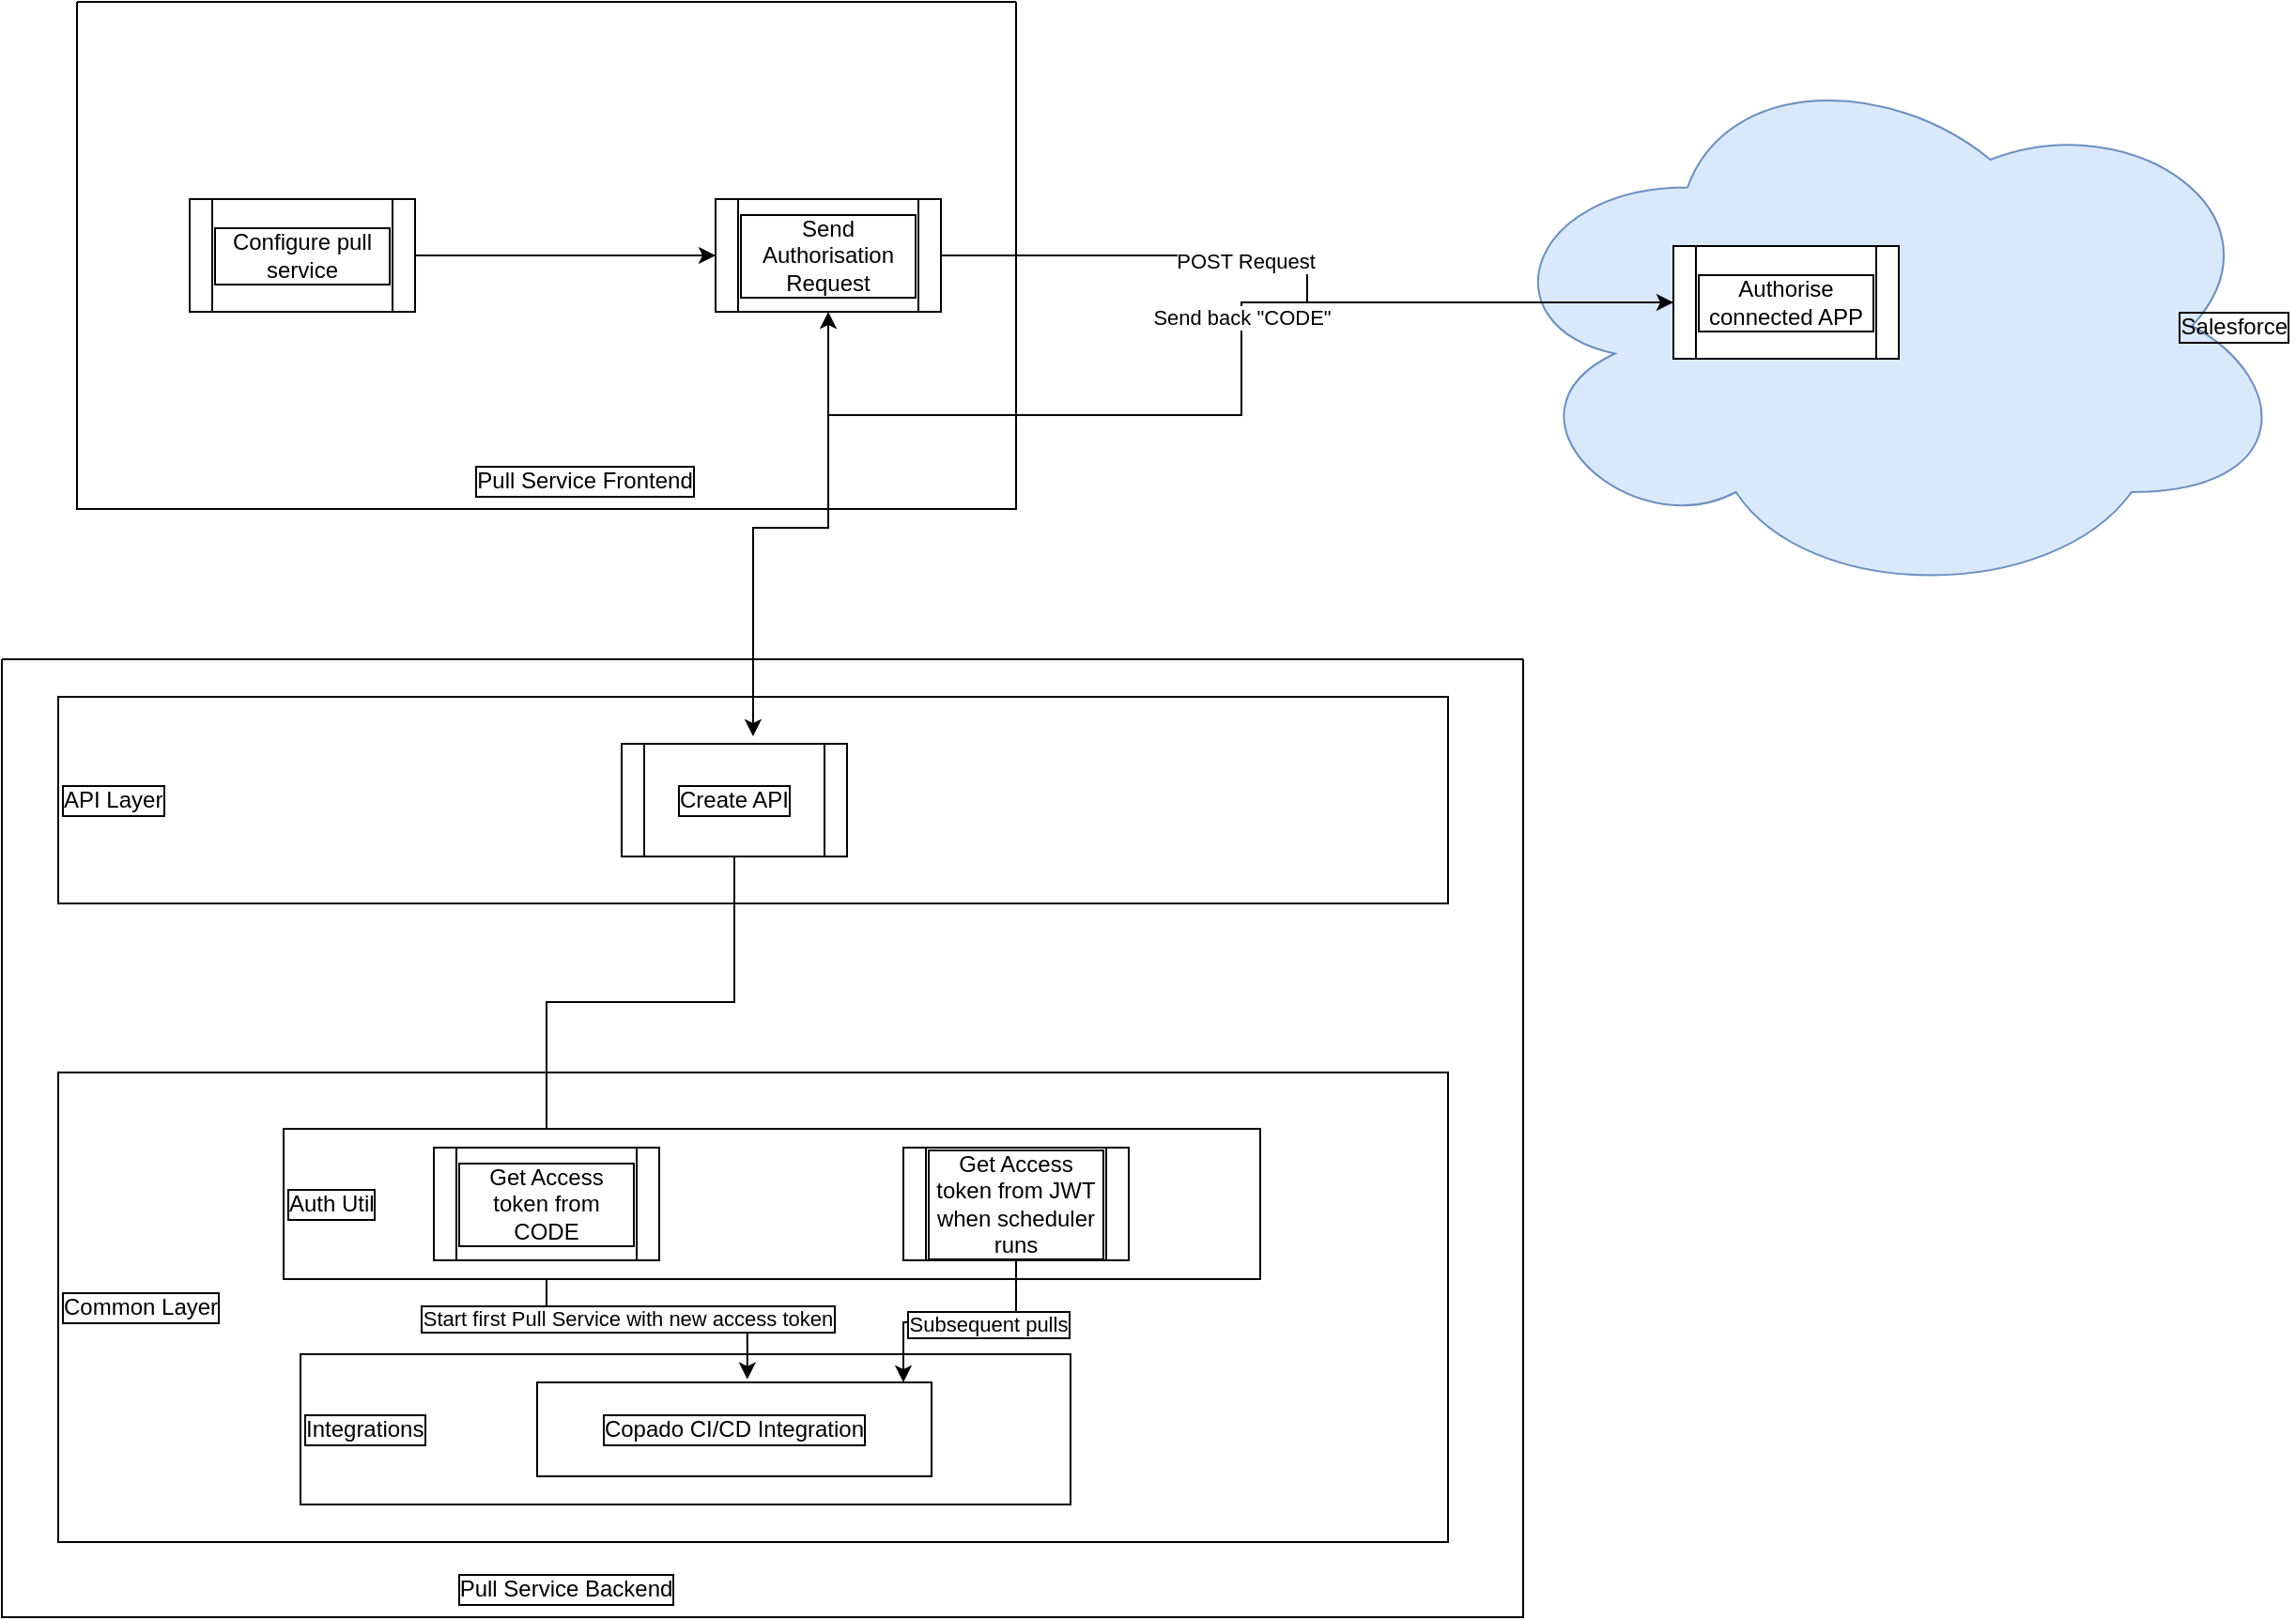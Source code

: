 <mxfile version="20.0.4" type="github">
  <diagram id="A3Ol-_YGaJEBPg2FYjOO" name="Page-1">
    <mxGraphModel dx="1122" dy="717" grid="1" gridSize="10" guides="1" tooltips="1" connect="1" arrows="1" fold="1" page="1" pageScale="1" pageWidth="827" pageHeight="1169" math="0" shadow="0">
      <root>
        <mxCell id="0" />
        <mxCell id="1" parent="0" />
        <mxCell id="zxtSSvJex8UuKVkTdxrf-26" value="Salesforce" style="ellipse;shape=cloud;whiteSpace=wrap;html=1;labelBorderColor=default;align=right;fillColor=#dae8fc;strokeColor=#6c8ebf;" parent="1" vertex="1">
          <mxGeometry x="870" y="65" width="430" height="295" as="geometry" />
        </mxCell>
        <mxCell id="zxtSSvJex8UuKVkTdxrf-1" value="" style="swimlane;startSize=0;align=left;" parent="1" vertex="1">
          <mxGeometry x="80" y="390" width="810" height="510" as="geometry" />
        </mxCell>
        <mxCell id="zxtSSvJex8UuKVkTdxrf-24" value="Common Layer" style="rounded=0;whiteSpace=wrap;html=1;labelBorderColor=default;align=left;" parent="zxtSSvJex8UuKVkTdxrf-1" vertex="1">
          <mxGeometry x="30" y="220" width="740" height="250" as="geometry" />
        </mxCell>
        <mxCell id="zxtSSvJex8UuKVkTdxrf-23" value="API Layer" style="rounded=0;whiteSpace=wrap;html=1;labelBorderColor=default;align=left;" parent="zxtSSvJex8UuKVkTdxrf-1" vertex="1">
          <mxGeometry x="30" y="20" width="740" height="110" as="geometry" />
        </mxCell>
        <mxCell id="zxtSSvJex8UuKVkTdxrf-2" value="Pull Service Backend" style="text;html=1;align=center;verticalAlign=middle;resizable=0;points=[];autosize=1;strokeColor=none;fillColor=none;labelBorderColor=default;" parent="zxtSSvJex8UuKVkTdxrf-1" vertex="1">
          <mxGeometry x="230" y="480" width="140" height="30" as="geometry" />
        </mxCell>
        <mxCell id="zxtSSvJex8UuKVkTdxrf-19" value="" style="edgeStyle=orthogonalEdgeStyle;rounded=0;orthogonalLoop=1;jettySize=auto;html=1;" parent="zxtSSvJex8UuKVkTdxrf-1" source="zxtSSvJex8UuKVkTdxrf-16" target="zxtSSvJex8UuKVkTdxrf-18" edge="1">
          <mxGeometry relative="1" as="geometry" />
        </mxCell>
        <mxCell id="zxtSSvJex8UuKVkTdxrf-16" value="Create API" style="shape=process;whiteSpace=wrap;html=1;backgroundOutline=1;labelBorderColor=default;" parent="zxtSSvJex8UuKVkTdxrf-1" vertex="1">
          <mxGeometry x="330" y="45" width="120" height="60" as="geometry" />
        </mxCell>
        <mxCell id="zxtSSvJex8UuKVkTdxrf-25" value="Integrations" style="rounded=0;whiteSpace=wrap;html=1;labelBorderColor=default;align=left;" parent="zxtSSvJex8UuKVkTdxrf-1" vertex="1">
          <mxGeometry x="159" y="370" width="410" height="80" as="geometry" />
        </mxCell>
        <mxCell id="zxtSSvJex8UuKVkTdxrf-20" value="Copado CI/CD Integration" style="rounded=0;whiteSpace=wrap;html=1;labelBorderColor=default;" parent="zxtSSvJex8UuKVkTdxrf-1" vertex="1">
          <mxGeometry x="285" y="385" width="210" height="50" as="geometry" />
        </mxCell>
        <mxCell id="zxtSSvJex8UuKVkTdxrf-21" style="edgeStyle=orthogonalEdgeStyle;rounded=0;orthogonalLoop=1;jettySize=auto;html=1;entryX=0.533;entryY=-0.033;entryDx=0;entryDy=0;entryPerimeter=0;" parent="zxtSSvJex8UuKVkTdxrf-1" source="zxtSSvJex8UuKVkTdxrf-18" target="zxtSSvJex8UuKVkTdxrf-20" edge="1">
          <mxGeometry relative="1" as="geometry" />
        </mxCell>
        <mxCell id="zxtSSvJex8UuKVkTdxrf-22" value="Start first Pull Service with new access token" style="edgeLabel;html=1;align=center;verticalAlign=middle;resizable=0;points=[];labelBorderColor=default;" parent="zxtSSvJex8UuKVkTdxrf-21" vertex="1" connectable="0">
          <mxGeometry x="-0.119" y="2" relative="1" as="geometry">
            <mxPoint as="offset" />
          </mxGeometry>
        </mxCell>
        <mxCell id="zxtSSvJex8UuKVkTdxrf-31" value="Auth Util" style="rounded=0;whiteSpace=wrap;html=1;labelBorderColor=default;align=left;" parent="zxtSSvJex8UuKVkTdxrf-1" vertex="1">
          <mxGeometry x="150" y="250" width="520" height="80" as="geometry" />
        </mxCell>
        <mxCell id="zxtSSvJex8UuKVkTdxrf-18" value="Get Access token from CODE" style="shape=process;whiteSpace=wrap;html=1;backgroundOutline=1;labelBorderColor=default;" parent="zxtSSvJex8UuKVkTdxrf-1" vertex="1">
          <mxGeometry x="230" y="260" width="120" height="60" as="geometry" />
        </mxCell>
        <mxCell id="zxtSSvJex8UuKVkTdxrf-34" style="edgeStyle=orthogonalEdgeStyle;rounded=0;orthogonalLoop=1;jettySize=auto;html=1;" parent="zxtSSvJex8UuKVkTdxrf-1" source="zxtSSvJex8UuKVkTdxrf-32" target="zxtSSvJex8UuKVkTdxrf-20" edge="1">
          <mxGeometry relative="1" as="geometry">
            <Array as="points">
              <mxPoint x="540" y="353" />
              <mxPoint x="480" y="353" />
            </Array>
          </mxGeometry>
        </mxCell>
        <mxCell id="zxtSSvJex8UuKVkTdxrf-36" value="Subsequent pulls" style="edgeLabel;html=1;align=center;verticalAlign=middle;resizable=0;points=[];labelBorderColor=default;" parent="zxtSSvJex8UuKVkTdxrf-34" vertex="1" connectable="0">
          <mxGeometry x="-0.232" y="1" relative="1" as="geometry">
            <mxPoint as="offset" />
          </mxGeometry>
        </mxCell>
        <mxCell id="zxtSSvJex8UuKVkTdxrf-32" value="Get Access token from JWT when scheduler runs" style="shape=process;whiteSpace=wrap;html=1;backgroundOutline=1;labelBorderColor=default;" parent="zxtSSvJex8UuKVkTdxrf-1" vertex="1">
          <mxGeometry x="480" y="260" width="120" height="60" as="geometry" />
        </mxCell>
        <mxCell id="zxtSSvJex8UuKVkTdxrf-3" value="" style="swimlane;startSize=0;labelBorderColor=default;" parent="1" vertex="1">
          <mxGeometry x="120" y="40" width="500" height="270" as="geometry" />
        </mxCell>
        <mxCell id="zxtSSvJex8UuKVkTdxrf-4" value="Pull Service Frontend" style="text;html=1;align=center;verticalAlign=middle;resizable=0;points=[];autosize=1;strokeColor=none;fillColor=none;labelBorderColor=default;" parent="zxtSSvJex8UuKVkTdxrf-3" vertex="1">
          <mxGeometry x="200" y="240" width="140" height="30" as="geometry" />
        </mxCell>
        <mxCell id="zxtSSvJex8UuKVkTdxrf-8" style="edgeStyle=orthogonalEdgeStyle;rounded=0;orthogonalLoop=1;jettySize=auto;html=1;" parent="zxtSSvJex8UuKVkTdxrf-3" source="zxtSSvJex8UuKVkTdxrf-6" target="zxtSSvJex8UuKVkTdxrf-7" edge="1">
          <mxGeometry relative="1" as="geometry" />
        </mxCell>
        <mxCell id="zxtSSvJex8UuKVkTdxrf-6" value="Configure pull service" style="shape=process;whiteSpace=wrap;html=1;backgroundOutline=1;labelBorderColor=default;" parent="zxtSSvJex8UuKVkTdxrf-3" vertex="1">
          <mxGeometry x="60" y="105" width="120" height="60" as="geometry" />
        </mxCell>
        <mxCell id="zxtSSvJex8UuKVkTdxrf-7" value="Send Authorisation Request" style="shape=process;whiteSpace=wrap;html=1;backgroundOutline=1;labelBorderColor=default;" parent="zxtSSvJex8UuKVkTdxrf-3" vertex="1">
          <mxGeometry x="340" y="105" width="120" height="60" as="geometry" />
        </mxCell>
        <mxCell id="zxtSSvJex8UuKVkTdxrf-10" style="edgeStyle=orthogonalEdgeStyle;rounded=0;orthogonalLoop=1;jettySize=auto;html=1;" parent="1" source="zxtSSvJex8UuKVkTdxrf-9" target="zxtSSvJex8UuKVkTdxrf-7" edge="1">
          <mxGeometry relative="1" as="geometry">
            <Array as="points">
              <mxPoint x="740" y="260" />
              <mxPoint x="520" y="260" />
            </Array>
          </mxGeometry>
        </mxCell>
        <mxCell id="zxtSSvJex8UuKVkTdxrf-11" value="Send back &quot;CODE&quot;" style="edgeLabel;html=1;align=center;verticalAlign=middle;resizable=0;points=[];" parent="zxtSSvJex8UuKVkTdxrf-10" vertex="1" connectable="0">
          <mxGeometry x="-0.157" relative="1" as="geometry">
            <mxPoint as="offset" />
          </mxGeometry>
        </mxCell>
        <mxCell id="zxtSSvJex8UuKVkTdxrf-9" value="Authorise connected APP" style="shape=process;whiteSpace=wrap;html=1;backgroundOutline=1;labelBorderColor=default;" parent="1" vertex="1">
          <mxGeometry x="970" y="170" width="120" height="60" as="geometry" />
        </mxCell>
        <mxCell id="zxtSSvJex8UuKVkTdxrf-14" value="" style="edgeStyle=orthogonalEdgeStyle;rounded=0;orthogonalLoop=1;jettySize=auto;html=1;" parent="1" source="zxtSSvJex8UuKVkTdxrf-7" target="zxtSSvJex8UuKVkTdxrf-9" edge="1">
          <mxGeometry relative="1" as="geometry" />
        </mxCell>
        <mxCell id="zxtSSvJex8UuKVkTdxrf-15" value="POST Request" style="edgeLabel;html=1;align=center;verticalAlign=middle;resizable=0;points=[];" parent="zxtSSvJex8UuKVkTdxrf-14" vertex="1" connectable="0">
          <mxGeometry x="-0.22" y="-3" relative="1" as="geometry">
            <mxPoint as="offset" />
          </mxGeometry>
        </mxCell>
        <mxCell id="zxtSSvJex8UuKVkTdxrf-17" style="edgeStyle=orthogonalEdgeStyle;rounded=0;orthogonalLoop=1;jettySize=auto;html=1;entryX=0.583;entryY=-0.067;entryDx=0;entryDy=0;entryPerimeter=0;" parent="1" source="zxtSSvJex8UuKVkTdxrf-7" target="zxtSSvJex8UuKVkTdxrf-16" edge="1">
          <mxGeometry relative="1" as="geometry" />
        </mxCell>
      </root>
    </mxGraphModel>
  </diagram>
</mxfile>
